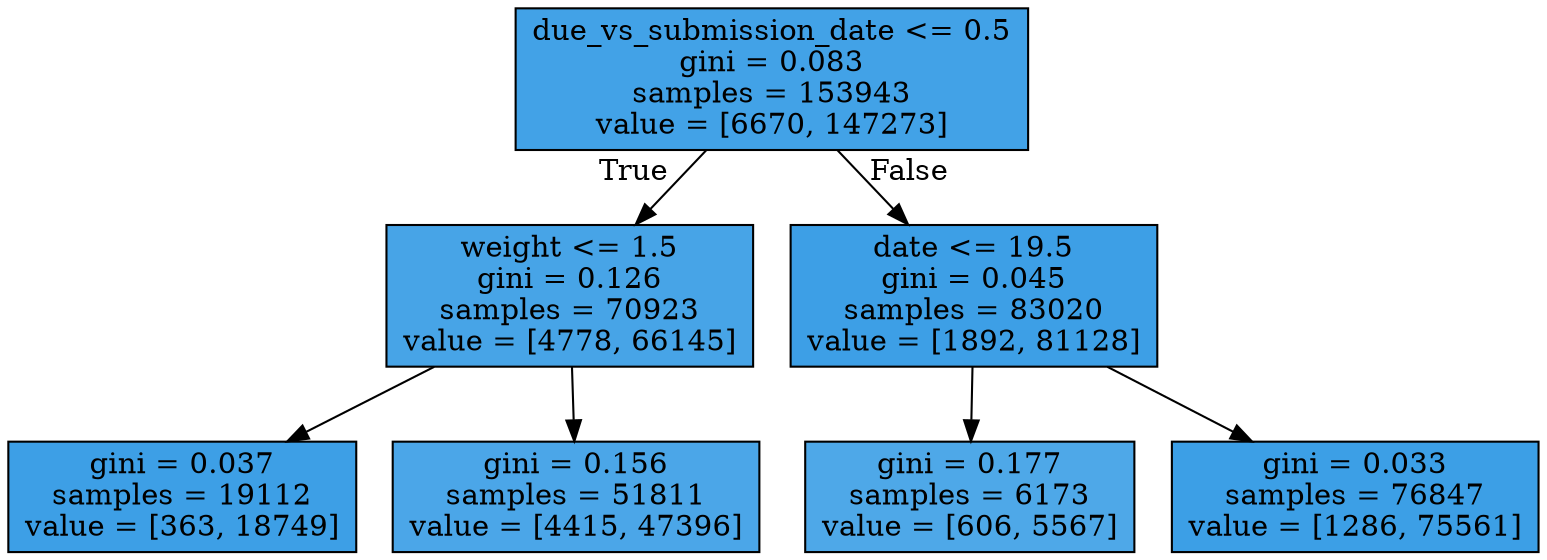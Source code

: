 digraph Tree {
node [shape=box, style="filled", color="black"] ;
0 [label="due_vs_submission_date <= 0.5\ngini = 0.083\nsamples = 153943\nvalue = [6670, 147273]", fillcolor="#399de5f3"] ;
1 [label="weight <= 1.5\ngini = 0.126\nsamples = 70923\nvalue = [4778, 66145]", fillcolor="#399de5ed"] ;
0 -> 1 [labeldistance=2.5, labelangle=45, headlabel="True"] ;
2 [label="gini = 0.037\nsamples = 19112\nvalue = [363, 18749]", fillcolor="#399de5fa"] ;
1 -> 2 ;
3 [label="gini = 0.156\nsamples = 51811\nvalue = [4415, 47396]", fillcolor="#399de5e7"] ;
1 -> 3 ;
4 [label="date <= 19.5\ngini = 0.045\nsamples = 83020\nvalue = [1892, 81128]", fillcolor="#399de5f9"] ;
0 -> 4 [labeldistance=2.5, labelangle=-45, headlabel="False"] ;
5 [label="gini = 0.177\nsamples = 6173\nvalue = [606, 5567]", fillcolor="#399de5e3"] ;
4 -> 5 ;
6 [label="gini = 0.033\nsamples = 76847\nvalue = [1286, 75561]", fillcolor="#399de5fb"] ;
4 -> 6 ;
}